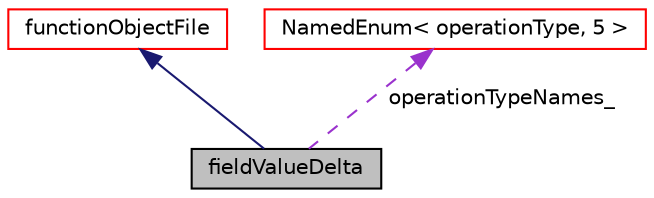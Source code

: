 digraph "fieldValueDelta"
{
  bgcolor="transparent";
  edge [fontname="Helvetica",fontsize="10",labelfontname="Helvetica",labelfontsize="10"];
  node [fontname="Helvetica",fontsize="10",shape=record];
  Node1 [label="fieldValueDelta",height=0.2,width=0.4,color="black", fillcolor="grey75", style="filled", fontcolor="black"];
  Node2 -> Node1 [dir="back",color="midnightblue",fontsize="10",style="solid",fontname="Helvetica"];
  Node2 [label="functionObjectFile",height=0.2,width=0.4,color="red",URL="$a00868.html",tooltip="Base class for output file data handling. "];
  Node3 -> Node1 [dir="back",color="darkorchid3",fontsize="10",style="dashed",label=" operationTypeNames_" ,fontname="Helvetica"];
  Node3 [label="NamedEnum\< operationType, 5 \>",height=0.2,width=0.4,color="red",URL="$a01569.html"];
}
